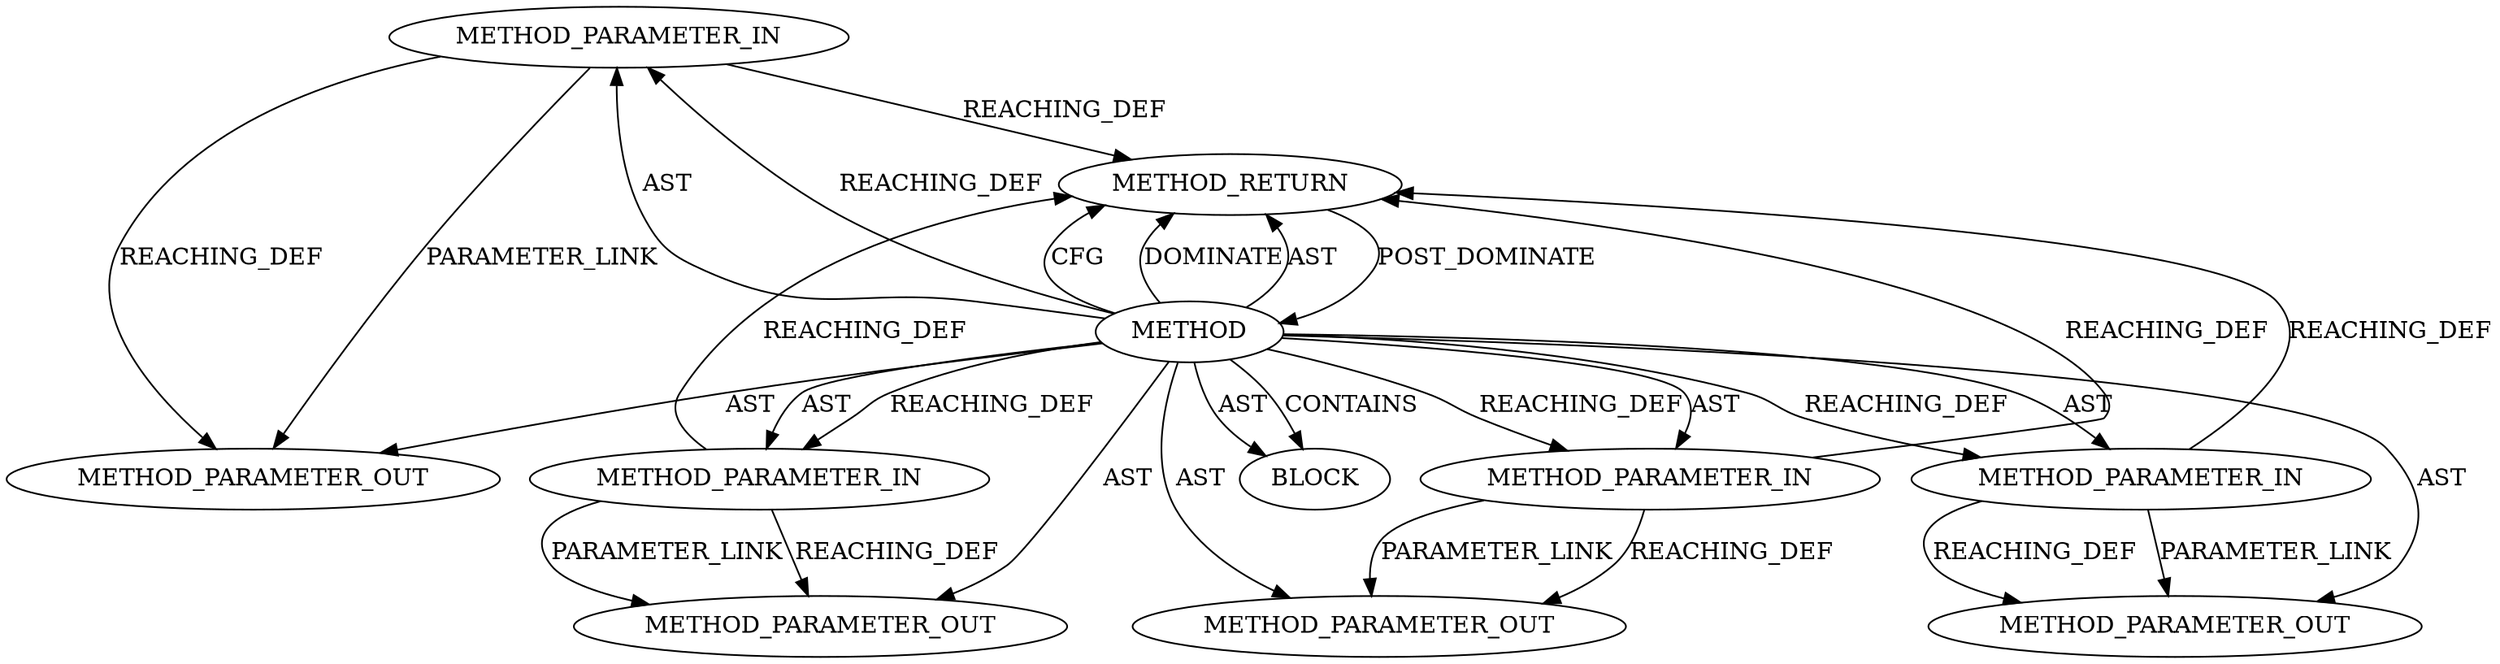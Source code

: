 digraph {
  27609 [label=METHOD_PARAMETER_OUT ORDER=2 CODE="p2" IS_VARIADIC=false TYPE_FULL_NAME="ANY" EVALUATION_STRATEGY="BY_VALUE" INDEX=2 NAME="p2"]
  27610 [label=METHOD_PARAMETER_OUT ORDER=3 CODE="p3" IS_VARIADIC=false TYPE_FULL_NAME="ANY" EVALUATION_STRATEGY="BY_VALUE" INDEX=3 NAME="p3"]
  26545 [label=METHOD_PARAMETER_IN ORDER=2 CODE="p2" IS_VARIADIC=false TYPE_FULL_NAME="ANY" EVALUATION_STRATEGY="BY_VALUE" INDEX=2 NAME="p2"]
  26549 [label=METHOD_RETURN ORDER=2 CODE="RET" TYPE_FULL_NAME="ANY" EVALUATION_STRATEGY="BY_VALUE"]
  26544 [label=METHOD_PARAMETER_IN ORDER=1 CODE="p1" IS_VARIADIC=false TYPE_FULL_NAME="ANY" EVALUATION_STRATEGY="BY_VALUE" INDEX=1 NAME="p1"]
  26547 [label=METHOD_PARAMETER_IN ORDER=4 CODE="p4" IS_VARIADIC=false TYPE_FULL_NAME="ANY" EVALUATION_STRATEGY="BY_VALUE" INDEX=4 NAME="p4"]
  26548 [label=BLOCK ORDER=1 ARGUMENT_INDEX=1 CODE="<empty>" TYPE_FULL_NAME="ANY"]
  26546 [label=METHOD_PARAMETER_IN ORDER=3 CODE="p3" IS_VARIADIC=false TYPE_FULL_NAME="ANY" EVALUATION_STRATEGY="BY_VALUE" INDEX=3 NAME="p3"]
  26543 [label=METHOD AST_PARENT_TYPE="NAMESPACE_BLOCK" AST_PARENT_FULL_NAME="<global>" ORDER=0 CODE="<empty>" FULL_NAME="ssl3_read_n" IS_EXTERNAL=true FILENAME="<empty>" SIGNATURE="" NAME="ssl3_read_n"]
  27611 [label=METHOD_PARAMETER_OUT ORDER=4 CODE="p4" IS_VARIADIC=false TYPE_FULL_NAME="ANY" EVALUATION_STRATEGY="BY_VALUE" INDEX=4 NAME="p4"]
  27608 [label=METHOD_PARAMETER_OUT ORDER=1 CODE="p1" IS_VARIADIC=false TYPE_FULL_NAME="ANY" EVALUATION_STRATEGY="BY_VALUE" INDEX=1 NAME="p1"]
  26547 -> 27611 [label=REACHING_DEF VARIABLE="p4"]
  26543 -> 26545 [label=AST ]
  26545 -> 27609 [label=REACHING_DEF VARIABLE="p2"]
  26544 -> 27608 [label=PARAMETER_LINK ]
  26547 -> 26549 [label=REACHING_DEF VARIABLE="p4"]
  26543 -> 26546 [label=AST ]
  26543 -> 26549 [label=CFG ]
  26543 -> 27609 [label=AST ]
  26543 -> 26544 [label=REACHING_DEF VARIABLE=""]
  26543 -> 26548 [label=AST ]
  26543 -> 26548 [label=CONTAINS ]
  26545 -> 27609 [label=PARAMETER_LINK ]
  26546 -> 26549 [label=REACHING_DEF VARIABLE="p3"]
  26543 -> 27611 [label=AST ]
  26543 -> 27610 [label=AST ]
  26543 -> 27608 [label=AST ]
  26549 -> 26543 [label=POST_DOMINATE ]
  26543 -> 26549 [label=DOMINATE ]
  26543 -> 26545 [label=REACHING_DEF VARIABLE=""]
  26546 -> 27610 [label=PARAMETER_LINK ]
  26543 -> 26549 [label=AST ]
  26546 -> 27610 [label=REACHING_DEF VARIABLE="p3"]
  26543 -> 26547 [label=AST ]
  26547 -> 27611 [label=PARAMETER_LINK ]
  26543 -> 26546 [label=REACHING_DEF VARIABLE=""]
  26544 -> 27608 [label=REACHING_DEF VARIABLE="p1"]
  26545 -> 26549 [label=REACHING_DEF VARIABLE="p2"]
  26543 -> 26547 [label=REACHING_DEF VARIABLE=""]
  26543 -> 26544 [label=AST ]
  26544 -> 26549 [label=REACHING_DEF VARIABLE="p1"]
}
